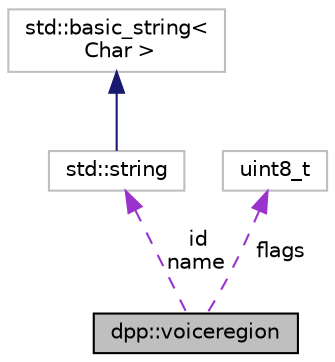 digraph "dpp::voiceregion"
{
 // INTERACTIVE_SVG=YES
 // LATEX_PDF_SIZE
  bgcolor="transparent";
  edge [fontname="Helvetica",fontsize="10",labelfontname="Helvetica",labelfontsize="10"];
  node [fontname="Helvetica",fontsize="10",shape=record];
  Node1 [label="dpp::voiceregion",height=0.2,width=0.4,color="black", fillcolor="grey75", style="filled", fontcolor="black",tooltip="Represents a voice region on discord."];
  Node2 -> Node1 [dir="back",color="darkorchid3",fontsize="10",style="dashed",label=" id\nname" ,fontname="Helvetica"];
  Node2 [label="std::string",height=0.2,width=0.4,color="grey75",tooltip=" "];
  Node3 -> Node2 [dir="back",color="midnightblue",fontsize="10",style="solid",fontname="Helvetica"];
  Node3 [label="std::basic_string\<\l Char \>",height=0.2,width=0.4,color="grey75",tooltip=" "];
  Node4 -> Node1 [dir="back",color="darkorchid3",fontsize="10",style="dashed",label=" flags" ,fontname="Helvetica"];
  Node4 [label="uint8_t",height=0.2,width=0.4,color="grey75",tooltip=" "];
}
